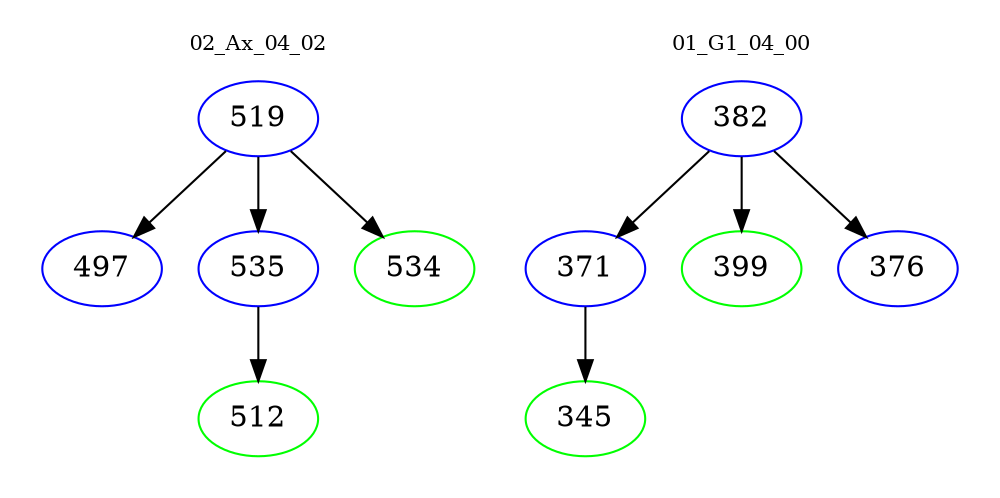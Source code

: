 digraph{
subgraph cluster_0 {
color = white
label = "02_Ax_04_02";
fontsize=10;
T0_519 [label="519", color="blue"]
T0_519 -> T0_497 [color="black"]
T0_497 [label="497", color="blue"]
T0_519 -> T0_535 [color="black"]
T0_535 [label="535", color="blue"]
T0_535 -> T0_512 [color="black"]
T0_512 [label="512", color="green"]
T0_519 -> T0_534 [color="black"]
T0_534 [label="534", color="green"]
}
subgraph cluster_1 {
color = white
label = "01_G1_04_00";
fontsize=10;
T1_382 [label="382", color="blue"]
T1_382 -> T1_371 [color="black"]
T1_371 [label="371", color="blue"]
T1_371 -> T1_345 [color="black"]
T1_345 [label="345", color="green"]
T1_382 -> T1_399 [color="black"]
T1_399 [label="399", color="green"]
T1_382 -> T1_376 [color="black"]
T1_376 [label="376", color="blue"]
}
}
